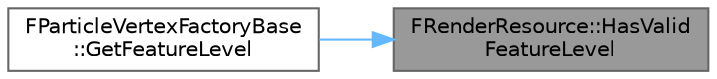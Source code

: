 digraph "FRenderResource::HasValidFeatureLevel"
{
 // INTERACTIVE_SVG=YES
 // LATEX_PDF_SIZE
  bgcolor="transparent";
  edge [fontname=Helvetica,fontsize=10,labelfontname=Helvetica,labelfontsize=10];
  node [fontname=Helvetica,fontsize=10,shape=box,height=0.2,width=0.4];
  rankdir="RL";
  Node1 [id="Node000001",label="FRenderResource::HasValid\lFeatureLevel",height=0.2,width=0.4,color="gray40", fillcolor="grey60", style="filled", fontcolor="black",tooltip=" "];
  Node1 -> Node2 [id="edge1_Node000001_Node000002",dir="back",color="steelblue1",style="solid",tooltip=" "];
  Node2 [id="Node000002",label="FParticleVertexFactoryBase\l::GetFeatureLevel",height=0.2,width=0.4,color="grey40", fillcolor="white", style="filled",URL="$dc/da5/classFParticleVertexFactoryBase.html#a9564f213f17462fac39a1e52f3c44d42",tooltip=" "];
}
